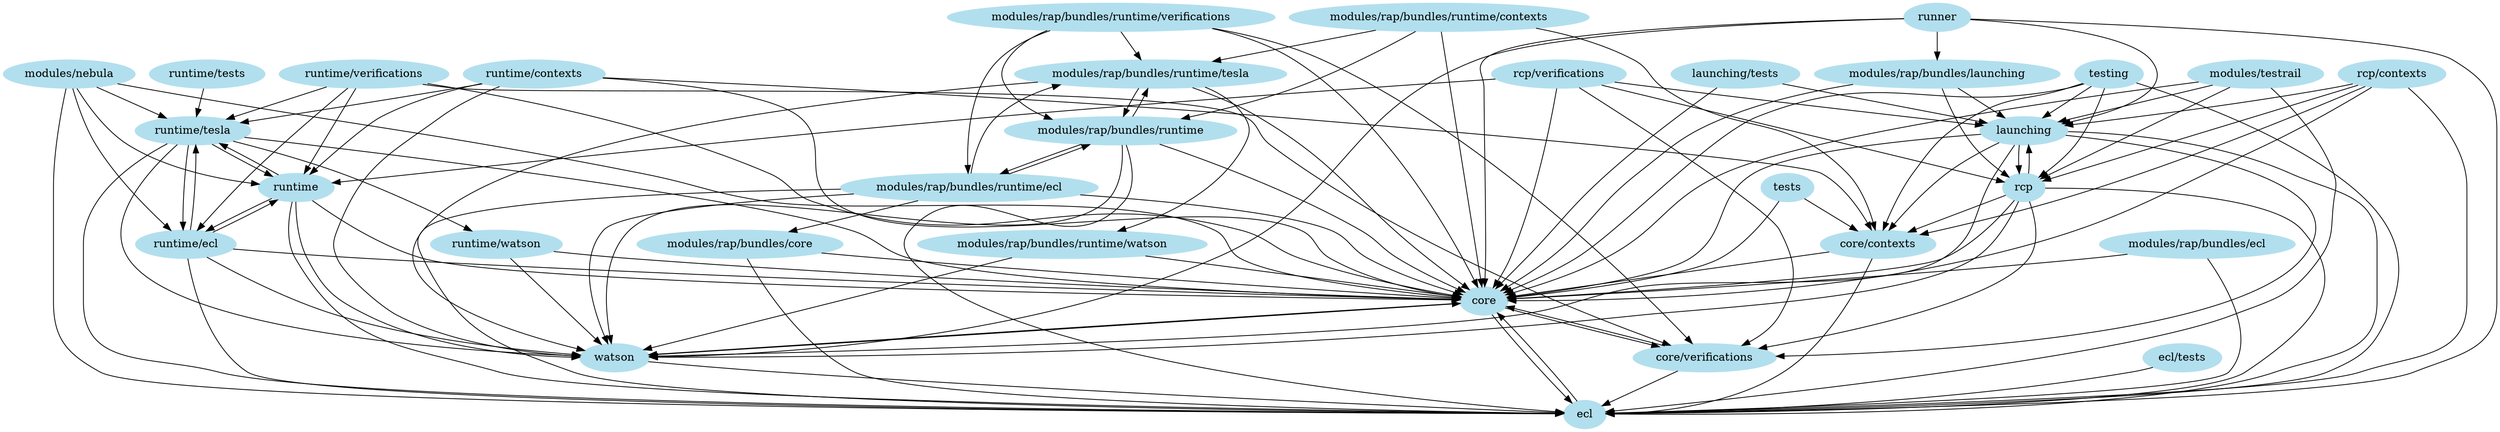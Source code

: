 digraph unix {
	node [color=lightblue2, style=filled];
"runtime/tesla" -> "core";
"runtime/tesla" -> "watson";
"runtime/tesla" -> "runtime/watson";
"runtime/tesla" -> "runtime";
"runtime/tesla" -> "runtime/ecl";
"runtime/tesla" -> "ecl";
"modules/rap/bundles/runtime/tesla" -> "core";
"modules/rap/bundles/runtime/tesla" -> "modules/rap/bundles/runtime";
"modules/rap/bundles/runtime/tesla" -> "watson";
"modules/rap/bundles/runtime/tesla" -> "modules/rap/bundles/runtime/watson";
"modules/nebula" -> "core";
"modules/nebula" -> "runtime/tesla";
"modules/nebula" -> "runtime";
"modules/nebula" -> "runtime/ecl";
"modules/nebula" -> "ecl";
"runtime/tests" -> "runtime/tesla";
"core/verifications" -> "core";
"core/verifications" -> "ecl";
"launching" -> "core";
"launching" -> "watson";
"launching" -> "core/contexts";
"launching" -> "core/verifications";
"launching" -> "rcp";
"launching" -> "ecl";
"ecl" -> "core";
"modules/rap/bundles/runtime/verifications" -> "core";
"modules/rap/bundles/runtime/verifications" -> "modules/rap/bundles/runtime/tesla";
"modules/rap/bundles/runtime/verifications" -> "modules/rap/bundles/runtime";
"modules/rap/bundles/runtime/verifications" -> "core/verifications";
"modules/rap/bundles/runtime/verifications" -> "modules/rap/bundles/runtime/ecl";
"modules/rap/bundles/launching" -> "core";
"modules/rap/bundles/launching" -> "launching";
"modules/rap/bundles/launching" -> "rcp";
"core/contexts" -> "core";
"core/contexts" -> "ecl";
"ecl/tests" -> "ecl";
"runner" -> "core";
"runner" -> "watson";
"runner" -> "modules/rap/bundles/launching";
"runner" -> "launching";
"runner" -> "ecl";
"modules/testrail" -> "core";
"modules/testrail" -> "launching";
"modules/testrail" -> "rcp";
"modules/testrail" -> "ecl";
"modules/rap/bundles/runtime/ecl" -> "core";
"modules/rap/bundles/runtime/ecl" -> "modules/rap/bundles/runtime/tesla";
"modules/rap/bundles/runtime/ecl" -> "modules/rap/bundles/runtime";
"modules/rap/bundles/runtime/ecl" -> "watson";
"modules/rap/bundles/runtime/ecl" -> "modules/rap/bundles/core";
"modules/rap/bundles/runtime/ecl" -> "ecl";
"modules/rap/bundles/ecl" -> "core";
"modules/rap/bundles/ecl" -> "ecl";
"rcp" -> "core";
"rcp" -> "watson";
"rcp" -> "core/contexts";
"rcp" -> "core/verifications";
"rcp" -> "launching";
"rcp" -> "ecl";
"runtime/contexts" -> "core";
"runtime/contexts" -> "runtime/tesla";
"runtime/contexts" -> "watson";
"runtime/contexts" -> "core/contexts";
"runtime/contexts" -> "runtime";
"runtime/watson" -> "core";
"runtime/watson" -> "watson";
"testing" -> "core";
"testing" -> "core/contexts";
"testing" -> "launching";
"testing" -> "rcp";
"testing" -> "ecl";
"runtime" -> "core";
"runtime" -> "runtime/tesla";
"runtime" -> "watson";
"runtime" -> "runtime/ecl";
"runtime" -> "ecl";
"modules/rap/bundles/runtime/watson" -> "core";
"modules/rap/bundles/runtime/watson" -> "watson";
"runtime/verifications" -> "core";
"runtime/verifications" -> "runtime/tesla";
"runtime/verifications" -> "runtime";
"runtime/verifications" -> "runtime/ecl";
"runtime/verifications" -> "core/verifications";
"modules/rap/bundles/runtime/contexts" -> "core";
"modules/rap/bundles/runtime/contexts" -> "modules/rap/bundles/runtime/tesla";
"modules/rap/bundles/runtime/contexts" -> "modules/rap/bundles/runtime";
"modules/rap/bundles/runtime/contexts" -> "core/contexts";
"modules/rap/bundles/core" -> "core";
"modules/rap/bundles/core" -> "ecl";
"rcp/verifications" -> "core";
"rcp/verifications" -> "runtime";
"rcp/verifications" -> "core/verifications";
"rcp/verifications" -> "launching";
"rcp/verifications" -> "rcp";
"core" -> "watson";
"core" -> "core/verifications";
"core" -> "ecl";
"launching/tests" -> "core";
"launching/tests" -> "launching";
"tests" -> "core";
"tests" -> "core/contexts";
"modules/rap/bundles/runtime" -> "core";
"modules/rap/bundles/runtime" -> "modules/rap/bundles/runtime/tesla";
"modules/rap/bundles/runtime" -> "watson";
"modules/rap/bundles/runtime" -> "modules/rap/bundles/runtime/ecl";
"modules/rap/bundles/runtime" -> "ecl";
"watson" -> "core";
"watson" -> "ecl";
"rcp/contexts" -> "core";
"rcp/contexts" -> "core/contexts";
"rcp/contexts" -> "launching";
"rcp/contexts" -> "rcp";
"rcp/contexts" -> "ecl";
"runtime/ecl" -> "core";
"runtime/ecl" -> "runtime/tesla";
"runtime/ecl" -> "watson";
"runtime/ecl" -> "runtime";
"runtime/ecl" -> "ecl";

}
